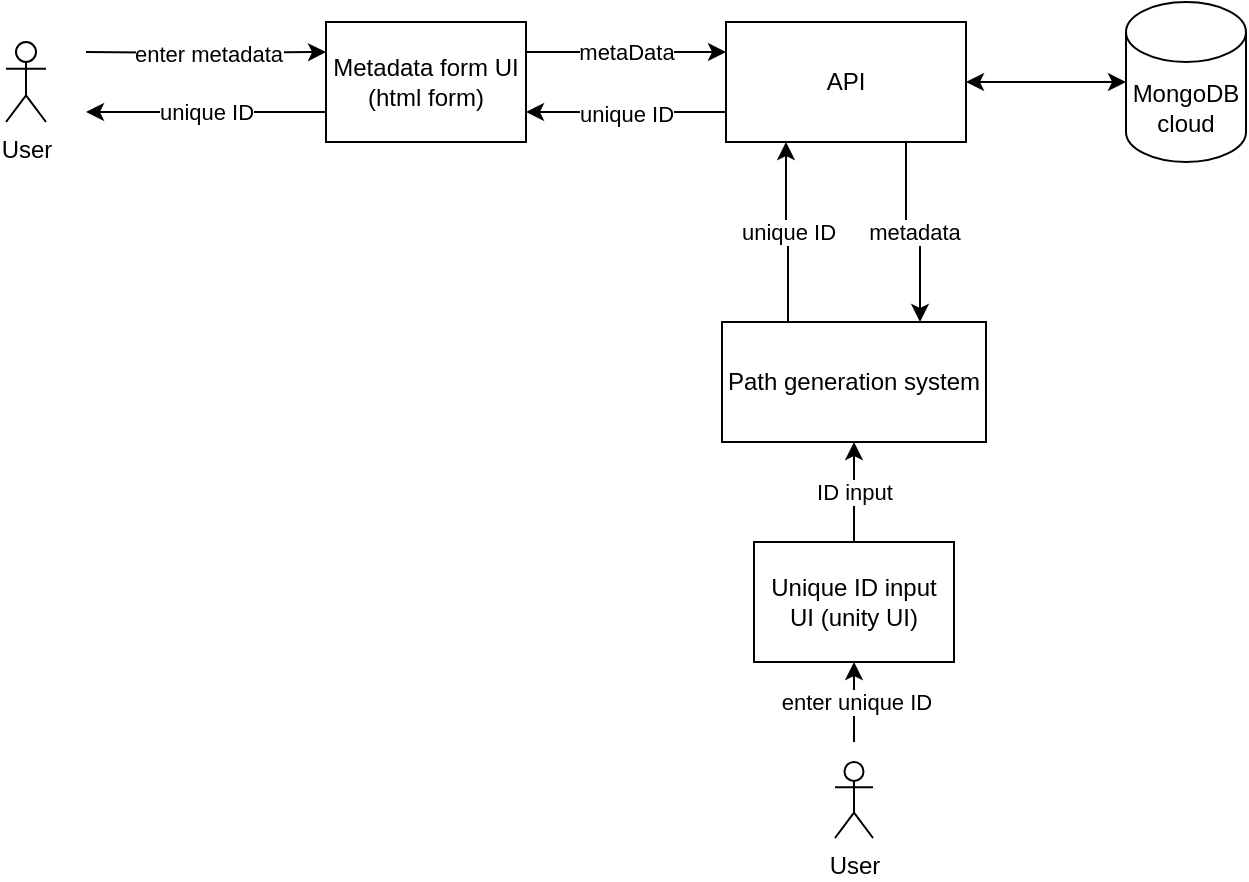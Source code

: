 <mxfile version="13.7.9" type="device"><diagram id="rkGY2nzC-nb87k-rVBpP" name="Page-1"><mxGraphModel dx="852" dy="494" grid="1" gridSize="10" guides="1" tooltips="1" connect="1" arrows="1" fold="1" page="1" pageScale="1" pageWidth="827" pageHeight="1169" math="0" shadow="0"><root><mxCell id="0"/><mxCell id="1" parent="0"/><mxCell id="6kV11FO-lqwSj1nlUGFq-1" value="MongoDB cloud" style="shape=cylinder3;whiteSpace=wrap;html=1;boundedLbl=1;backgroundOutline=1;size=15;" vertex="1" parent="1"><mxGeometry x="590" y="140" width="60" height="80" as="geometry"/></mxCell><mxCell id="6kV11FO-lqwSj1nlUGFq-4" value="enter metadata" style="edgeStyle=orthogonalEdgeStyle;rounded=0;orthogonalLoop=1;jettySize=auto;html=1;entryX=0;entryY=0.25;entryDx=0;entryDy=0;" edge="1" parent="1" target="6kV11FO-lqwSj1nlUGFq-2"><mxGeometry relative="1" as="geometry"><mxPoint x="70" y="165" as="sourcePoint"/></mxGeometry></mxCell><mxCell id="6kV11FO-lqwSj1nlUGFq-11" value="unique ID" style="edgeStyle=orthogonalEdgeStyle;rounded=0;orthogonalLoop=1;jettySize=auto;html=1;exitX=0;exitY=0.75;exitDx=0;exitDy=0;" edge="1" parent="1" source="6kV11FO-lqwSj1nlUGFq-2"><mxGeometry relative="1" as="geometry"><mxPoint x="70" y="195" as="targetPoint"/></mxGeometry></mxCell><mxCell id="6kV11FO-lqwSj1nlUGFq-2" value="Metadata form UI&lt;br&gt;(html form)" style="rounded=0;whiteSpace=wrap;html=1;" vertex="1" parent="1"><mxGeometry x="190" y="150" width="100" height="60" as="geometry"/></mxCell><mxCell id="6kV11FO-lqwSj1nlUGFq-3" value="API" style="rounded=0;whiteSpace=wrap;html=1;" vertex="1" parent="1"><mxGeometry x="390" y="150" width="120" height="60" as="geometry"/></mxCell><mxCell id="6kV11FO-lqwSj1nlUGFq-8" value="" style="endArrow=classic;startArrow=classic;html=1;entryX=0;entryY=0.5;entryDx=0;entryDy=0;entryPerimeter=0;" edge="1" parent="1" source="6kV11FO-lqwSj1nlUGFq-3" target="6kV11FO-lqwSj1nlUGFq-1"><mxGeometry width="50" height="50" relative="1" as="geometry"><mxPoint x="390" y="210" as="sourcePoint"/><mxPoint x="590" y="193" as="targetPoint"/></mxGeometry></mxCell><mxCell id="6kV11FO-lqwSj1nlUGFq-13" value="metaData" style="edgeStyle=orthogonalEdgeStyle;rounded=0;orthogonalLoop=1;jettySize=auto;html=1;entryX=0;entryY=0.25;entryDx=0;entryDy=0;startArrow=none;startFill=0;exitX=1;exitY=0.25;exitDx=0;exitDy=0;" edge="1" parent="1" source="6kV11FO-lqwSj1nlUGFq-2" target="6kV11FO-lqwSj1nlUGFq-3"><mxGeometry relative="1" as="geometry"><mxPoint x="290" y="179.5" as="sourcePoint"/><mxPoint x="410" y="179.5" as="targetPoint"/></mxGeometry></mxCell><mxCell id="6kV11FO-lqwSj1nlUGFq-14" value="Path generation system" style="rounded=0;whiteSpace=wrap;html=1;" vertex="1" parent="1"><mxGeometry x="388" y="300" width="132" height="60" as="geometry"/></mxCell><mxCell id="6kV11FO-lqwSj1nlUGFq-15" value="unique ID" style="edgeStyle=orthogonalEdgeStyle;rounded=0;orthogonalLoop=1;jettySize=auto;html=1;entryX=0.25;entryY=1;entryDx=0;entryDy=0;startArrow=none;startFill=0;exitX=0.25;exitY=0;exitDx=0;exitDy=0;" edge="1" parent="1" source="6kV11FO-lqwSj1nlUGFq-14" target="6kV11FO-lqwSj1nlUGFq-3"><mxGeometry relative="1" as="geometry"><mxPoint x="300" y="189.5" as="sourcePoint"/><mxPoint x="400" y="190" as="targetPoint"/></mxGeometry></mxCell><mxCell id="6kV11FO-lqwSj1nlUGFq-16" value="metadata" style="edgeStyle=orthogonalEdgeStyle;rounded=0;orthogonalLoop=1;jettySize=auto;html=1;entryX=0.75;entryY=1;entryDx=0;entryDy=0;startArrow=classic;startFill=1;exitX=0.75;exitY=0;exitDx=0;exitDy=0;endArrow=none;endFill=0;" edge="1" parent="1" source="6kV11FO-lqwSj1nlUGFq-14" target="6kV11FO-lqwSj1nlUGFq-3"><mxGeometry relative="1" as="geometry"><mxPoint x="423" y="320" as="sourcePoint"/><mxPoint x="424" y="220" as="targetPoint"/></mxGeometry></mxCell><mxCell id="6kV11FO-lqwSj1nlUGFq-19" value="ID input" style="edgeStyle=orthogonalEdgeStyle;rounded=0;orthogonalLoop=1;jettySize=auto;html=1;startArrow=classic;startFill=1;endArrow=none;endFill=0;entryX=0.5;entryY=0;entryDx=0;entryDy=0;exitX=0.5;exitY=1;exitDx=0;exitDy=0;" edge="1" parent="1" source="6kV11FO-lqwSj1nlUGFq-14" target="6kV11FO-lqwSj1nlUGFq-18"><mxGeometry relative="1" as="geometry"><mxPoint x="510" y="390" as="sourcePoint"/></mxGeometry></mxCell><mxCell id="6kV11FO-lqwSj1nlUGFq-18" value="Unique ID input UI (unity UI)" style="rounded=0;whiteSpace=wrap;html=1;" vertex="1" parent="1"><mxGeometry x="404" y="410" width="100" height="60" as="geometry"/></mxCell><mxCell id="6kV11FO-lqwSj1nlUGFq-20" value="User" style="shape=umlActor;verticalLabelPosition=bottom;verticalAlign=top;html=1;outlineConnect=0;" vertex="1" parent="1"><mxGeometry x="30" y="160" width="20" height="40" as="geometry"/></mxCell><mxCell id="6kV11FO-lqwSj1nlUGFq-21" value="User" style="shape=umlActor;verticalLabelPosition=bottom;verticalAlign=top;html=1;outlineConnect=0;" vertex="1" parent="1"><mxGeometry x="444.5" y="520" width="19" height="38" as="geometry"/></mxCell><mxCell id="6kV11FO-lqwSj1nlUGFq-22" value="enter unique ID" style="edgeStyle=orthogonalEdgeStyle;rounded=0;orthogonalLoop=1;jettySize=auto;html=1;startArrow=classic;startFill=1;endArrow=none;endFill=0;exitX=0.5;exitY=1;exitDx=0;exitDy=0;" edge="1" parent="1" source="6kV11FO-lqwSj1nlUGFq-18"><mxGeometry relative="1" as="geometry"><mxPoint x="464" y="370" as="sourcePoint"/><mxPoint x="454" y="510" as="targetPoint"/></mxGeometry></mxCell><mxCell id="6kV11FO-lqwSj1nlUGFq-24" value="unique ID" style="edgeStyle=orthogonalEdgeStyle;rounded=0;orthogonalLoop=1;jettySize=auto;html=1;startArrow=classic;startFill=1;exitX=1;exitY=0.75;exitDx=0;exitDy=0;endArrow=none;endFill=0;" edge="1" parent="1" source="6kV11FO-lqwSj1nlUGFq-2"><mxGeometry relative="1" as="geometry"><mxPoint x="299" y="194.5" as="sourcePoint"/><mxPoint x="390" y="195" as="targetPoint"/></mxGeometry></mxCell></root></mxGraphModel></diagram></mxfile>